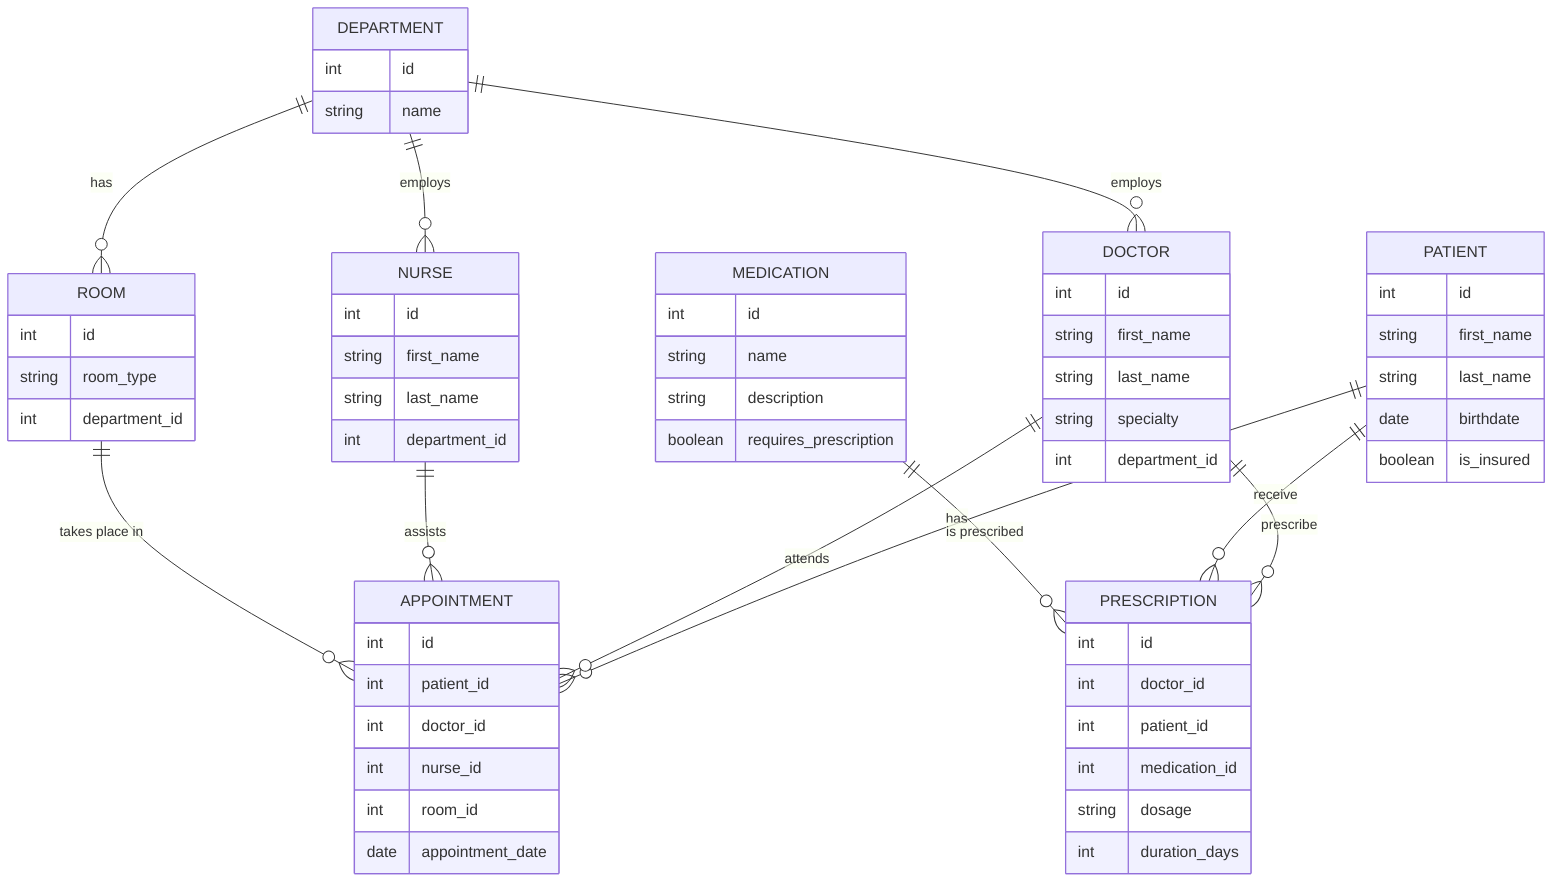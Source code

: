 erDiagram
    PATIENT ||--o{ APPOINTMENT : "has"
    DOCTOR ||--o{ APPOINTMENT : "attends"
    NURSE ||--o{ APPOINTMENT : "assists"
    DOCTOR ||--o{ PRESCRIPTION : "prescribe"
    PATIENT ||--o{ PRESCRIPTION : "receive"
    MEDICATION ||--o{ PRESCRIPTION : "is prescribed"
    DEPARTMENT ||--o{ DOCTOR : "employs"
    DEPARTMENT ||--o{ NURSE : "employs"
    DEPARTMENT ||--o{ ROOM : "has"
    ROOM ||--o{ APPOINTMENT : "takes place in"
    PATIENT {
        int id
        string first_name
        string last_name
        date birthdate
        boolean is_insured
    }
    DOCTOR {
        int id
        string first_name
        string last_name
        string specialty
        int department_id
    }
    NURSE {
        int id
        string first_name
        string last_name
        int department_id
    }
    APPOINTMENT {
        int id
        int patient_id
        int doctor_id
        int nurse_id
        int room_id
        date appointment_date
    }
    DEPARTMENT {
        int id
        string name
    }
    ROOM {
        int id
        string room_type
        int department_id
    }
    MEDICATION {
        int id
        string name
        string description
        boolean requires_prescription
    }
    PRESCRIPTION {
        int id
        int doctor_id
        int patient_id
        int medication_id
        string dosage
        int duration_days
    }